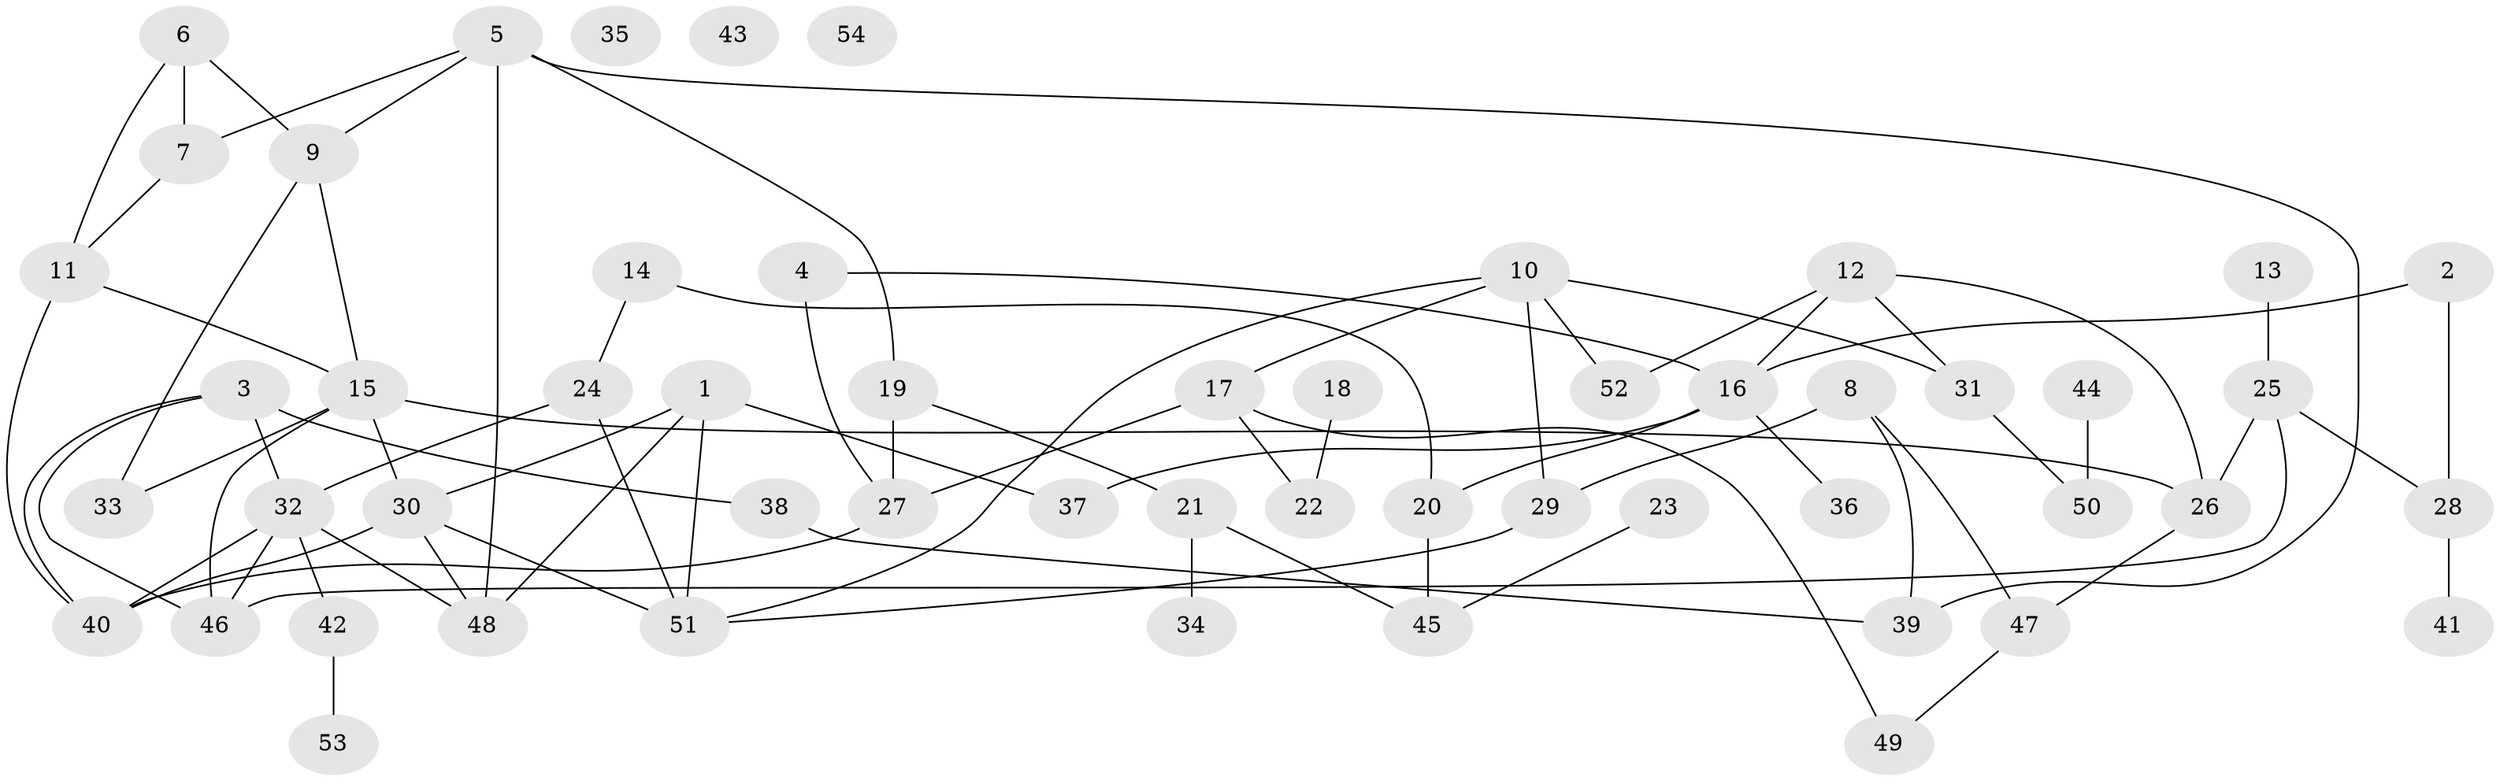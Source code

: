 // Generated by graph-tools (version 1.1) at 2025/12/03/09/25 04:12:58]
// undirected, 54 vertices, 78 edges
graph export_dot {
graph [start="1"]
  node [color=gray90,style=filled];
  1;
  2;
  3;
  4;
  5;
  6;
  7;
  8;
  9;
  10;
  11;
  12;
  13;
  14;
  15;
  16;
  17;
  18;
  19;
  20;
  21;
  22;
  23;
  24;
  25;
  26;
  27;
  28;
  29;
  30;
  31;
  32;
  33;
  34;
  35;
  36;
  37;
  38;
  39;
  40;
  41;
  42;
  43;
  44;
  45;
  46;
  47;
  48;
  49;
  50;
  51;
  52;
  53;
  54;
  1 -- 30;
  1 -- 37;
  1 -- 48;
  1 -- 51;
  2 -- 16;
  2 -- 28;
  3 -- 32;
  3 -- 38;
  3 -- 40;
  3 -- 46;
  4 -- 16;
  4 -- 27;
  5 -- 7;
  5 -- 9;
  5 -- 19;
  5 -- 39;
  5 -- 48;
  6 -- 7;
  6 -- 9;
  6 -- 11;
  7 -- 11;
  8 -- 29;
  8 -- 39;
  8 -- 47;
  9 -- 15;
  9 -- 33;
  10 -- 17;
  10 -- 29;
  10 -- 31;
  10 -- 51;
  10 -- 52;
  11 -- 15;
  11 -- 40;
  12 -- 16;
  12 -- 26;
  12 -- 31;
  12 -- 52;
  13 -- 25;
  14 -- 20;
  14 -- 24;
  15 -- 26;
  15 -- 30;
  15 -- 33;
  15 -- 46;
  16 -- 20;
  16 -- 36;
  16 -- 37;
  17 -- 22;
  17 -- 27;
  17 -- 49;
  18 -- 22;
  19 -- 21;
  19 -- 27;
  20 -- 45;
  21 -- 34;
  21 -- 45;
  23 -- 45;
  24 -- 32;
  24 -- 51;
  25 -- 26;
  25 -- 28;
  25 -- 46;
  26 -- 47;
  27 -- 40;
  28 -- 41;
  29 -- 51;
  30 -- 40;
  30 -- 48;
  30 -- 51;
  31 -- 50;
  32 -- 40;
  32 -- 42;
  32 -- 46;
  32 -- 48;
  38 -- 39;
  42 -- 53;
  44 -- 50;
  47 -- 49;
}
